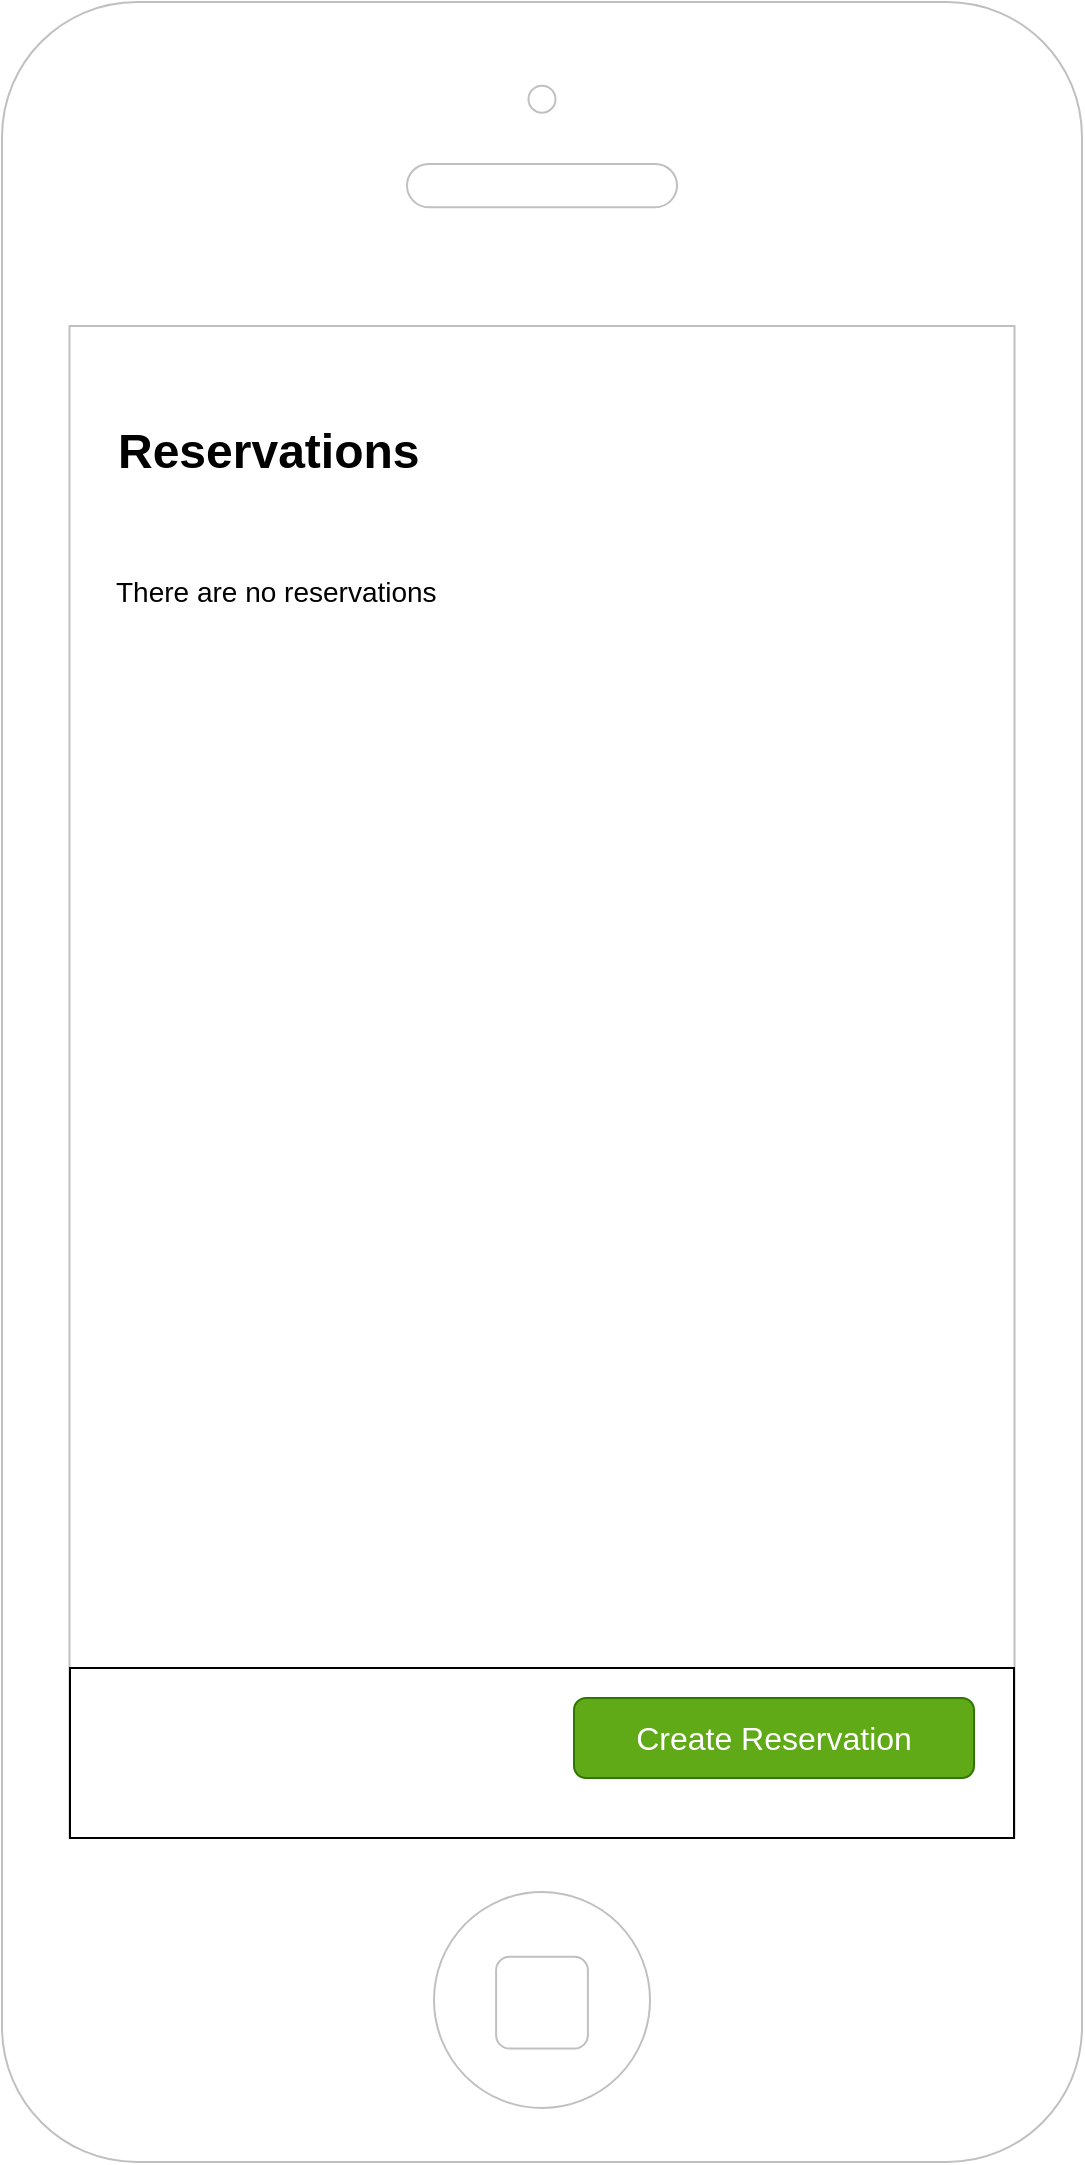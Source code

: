 <mxfile>
    <diagram id="DbeSObqCEBHpZqMJlmhy" name="Page-1">
        <mxGraphModel dx="870" dy="628" grid="1" gridSize="10" guides="1" tooltips="1" connect="1" arrows="1" fold="1" page="1" pageScale="1" pageWidth="827" pageHeight="1169" math="0" shadow="0">
            <root>
                <mxCell id="0"/>
                <mxCell id="1" parent="0"/>
                <mxCell id="p_hHbGDJPM_kuDDimLqB-1" value="" style="html=1;verticalLabelPosition=bottom;labelBackgroundColor=#ffffff;verticalAlign=top;shadow=0;dashed=0;strokeWidth=1;shape=mxgraph.ios7.misc.iphone;strokeColor=#c0c0c0;movable=0;resizable=0;rotatable=0;deletable=0;editable=0;connectable=0;" parent="1" vertex="1">
                    <mxGeometry x="144" y="40" width="540" height="1080" as="geometry"/>
                </mxCell>
                <mxCell id="p_hHbGDJPM_kuDDimLqB-2" value="&lt;h1&gt;Reservations&lt;/h1&gt;" style="text;html=1;align=left;verticalAlign=middle;resizable=0;points=[];autosize=1;" parent="1" vertex="1">
                    <mxGeometry x="200" y="240" width="170" height="50" as="geometry"/>
                </mxCell>
                <mxCell id="p_hHbGDJPM_kuDDimLqB-26" value="&lt;p style=&quot;font-size: 14px;&quot;&gt;&lt;font style=&quot;font-size: 14px;&quot;&gt;There are no reservations&lt;/font&gt;&lt;/p&gt;" style="text;html=1;align=left;verticalAlign=middle;resizable=0;points=[];autosize=1;fontSize=14;" parent="1" vertex="1">
                    <mxGeometry x="199" y="310" width="180" height="50" as="geometry"/>
                </mxCell>
                <mxCell id="2" value="" style="rounded=0;whiteSpace=wrap;html=1;" vertex="1" parent="1">
                    <mxGeometry x="178" y="873" width="472" height="85" as="geometry"/>
                </mxCell>
                <mxCell id="3" value="&lt;font style=&quot;font-size: 16px&quot;&gt;Create Reservation&lt;/font&gt;" style="rounded=1;html=1;shadow=0;dashed=0;whiteSpace=wrap;fontSize=10;fillColor=#60a917;align=center;strokeColor=#2D7600;fontColor=#ffffff;" vertex="1" parent="1">
                    <mxGeometry x="430" y="888" width="200" height="40" as="geometry"/>
                </mxCell>
            </root>
        </mxGraphModel>
    </diagram>
</mxfile>
